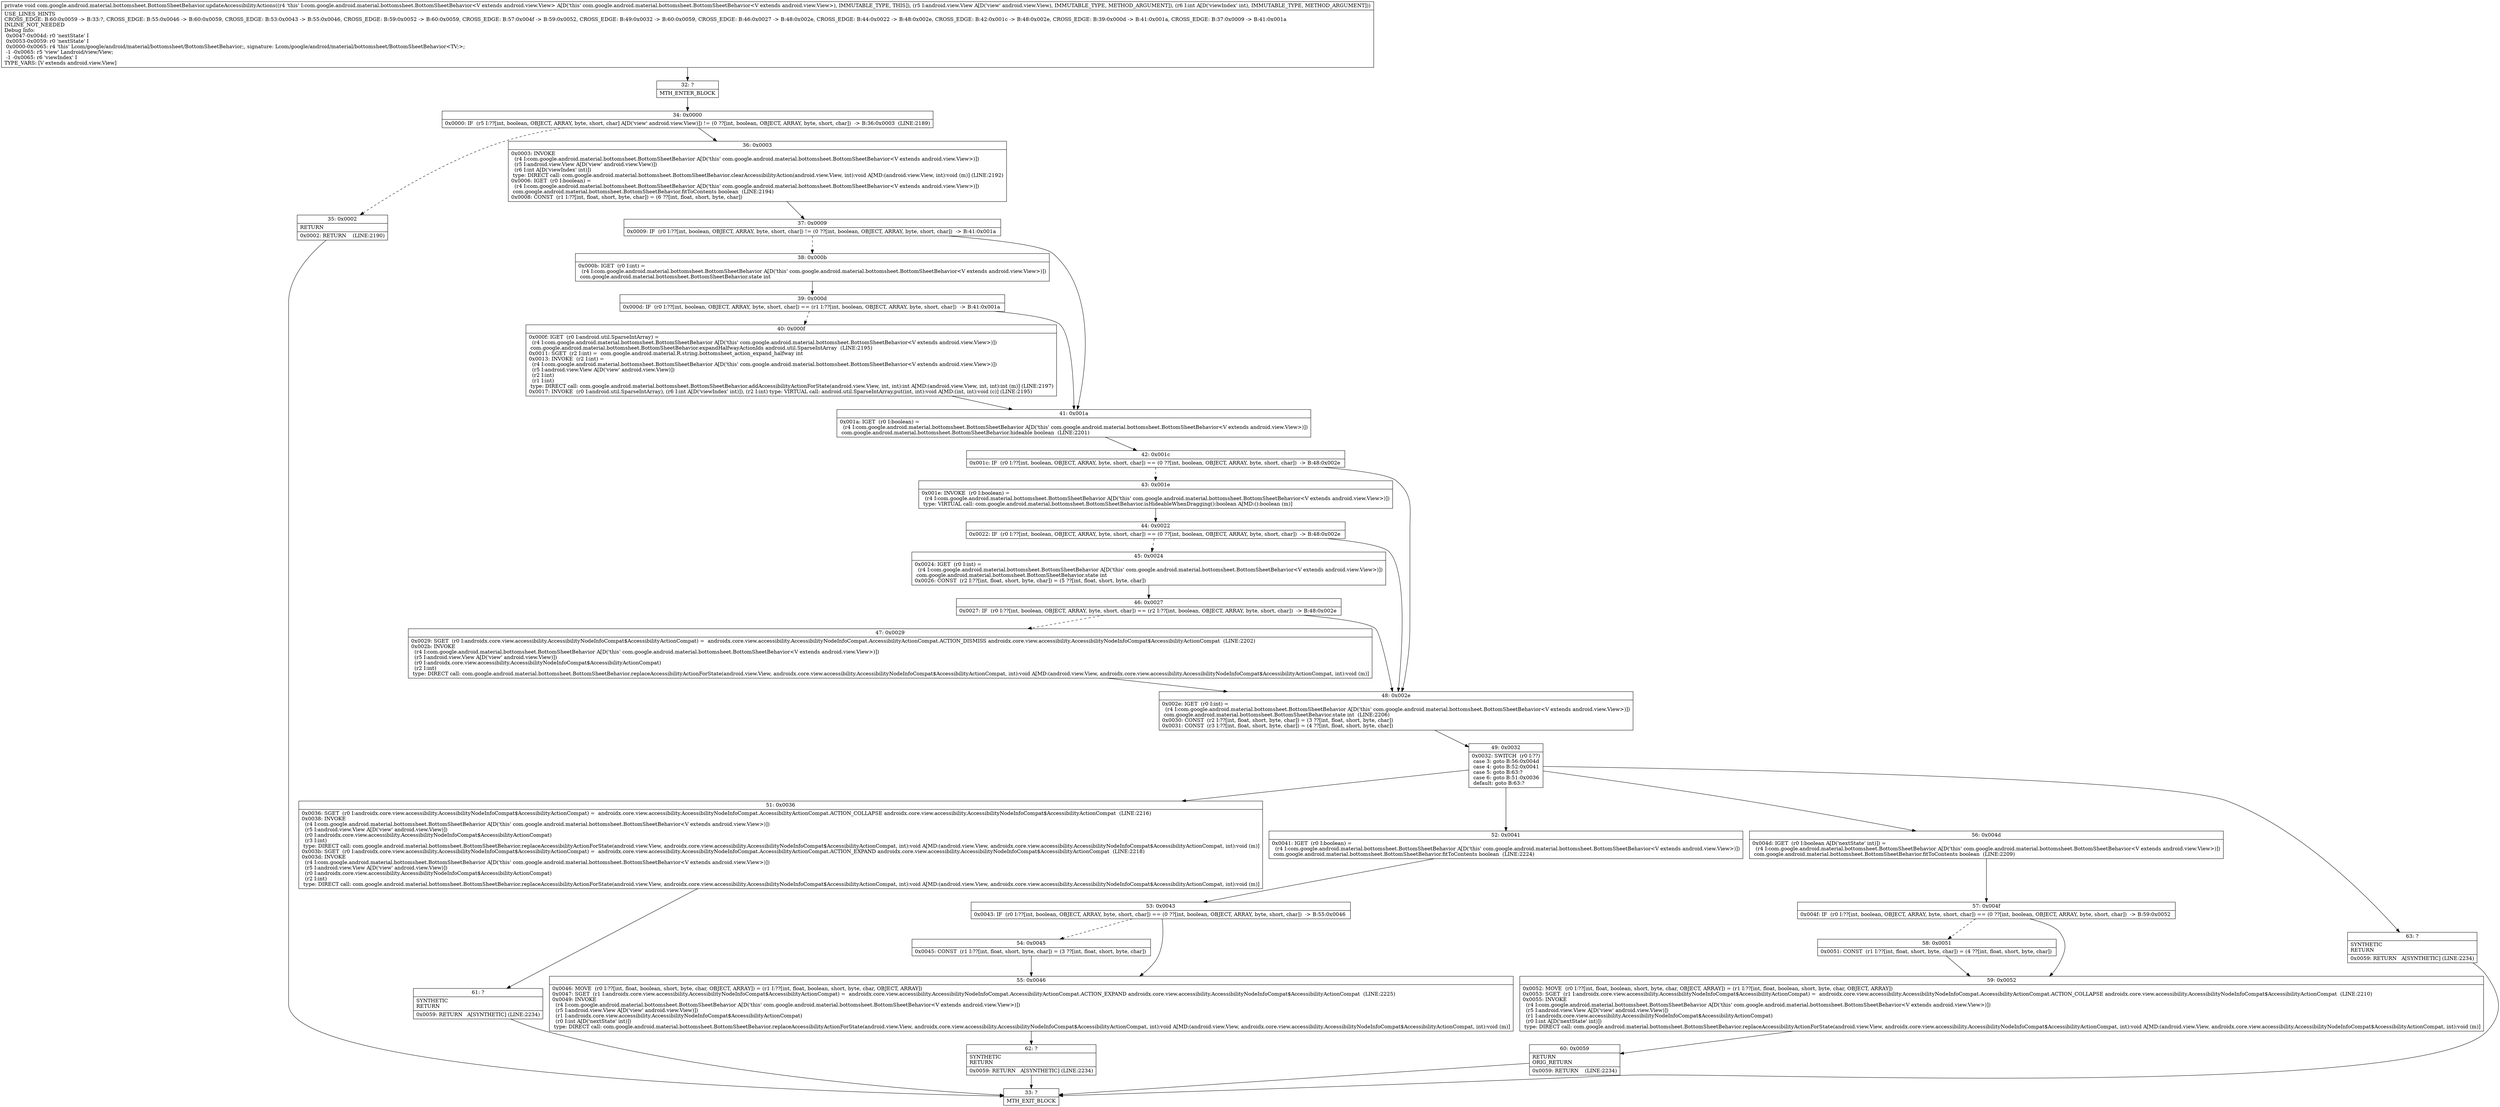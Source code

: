 digraph "CFG forcom.google.android.material.bottomsheet.BottomSheetBehavior.updateAccessibilityActions(Landroid\/view\/View;I)V" {
Node_32 [shape=record,label="{32\:\ ?|MTH_ENTER_BLOCK\l}"];
Node_34 [shape=record,label="{34\:\ 0x0000|0x0000: IF  (r5 I:??[int, boolean, OBJECT, ARRAY, byte, short, char] A[D('view' android.view.View)]) != (0 ??[int, boolean, OBJECT, ARRAY, byte, short, char])  \-\> B:36:0x0003  (LINE:2189)\l}"];
Node_35 [shape=record,label="{35\:\ 0x0002|RETURN\l|0x0002: RETURN    (LINE:2190)\l}"];
Node_33 [shape=record,label="{33\:\ ?|MTH_EXIT_BLOCK\l}"];
Node_36 [shape=record,label="{36\:\ 0x0003|0x0003: INVOKE  \l  (r4 I:com.google.android.material.bottomsheet.BottomSheetBehavior A[D('this' com.google.android.material.bottomsheet.BottomSheetBehavior\<V extends android.view.View\>)])\l  (r5 I:android.view.View A[D('view' android.view.View)])\l  (r6 I:int A[D('viewIndex' int)])\l type: DIRECT call: com.google.android.material.bottomsheet.BottomSheetBehavior.clearAccessibilityAction(android.view.View, int):void A[MD:(android.view.View, int):void (m)] (LINE:2192)\l0x0006: IGET  (r0 I:boolean) = \l  (r4 I:com.google.android.material.bottomsheet.BottomSheetBehavior A[D('this' com.google.android.material.bottomsheet.BottomSheetBehavior\<V extends android.view.View\>)])\l com.google.android.material.bottomsheet.BottomSheetBehavior.fitToContents boolean  (LINE:2194)\l0x0008: CONST  (r1 I:??[int, float, short, byte, char]) = (6 ??[int, float, short, byte, char]) \l}"];
Node_37 [shape=record,label="{37\:\ 0x0009|0x0009: IF  (r0 I:??[int, boolean, OBJECT, ARRAY, byte, short, char]) != (0 ??[int, boolean, OBJECT, ARRAY, byte, short, char])  \-\> B:41:0x001a \l}"];
Node_38 [shape=record,label="{38\:\ 0x000b|0x000b: IGET  (r0 I:int) = \l  (r4 I:com.google.android.material.bottomsheet.BottomSheetBehavior A[D('this' com.google.android.material.bottomsheet.BottomSheetBehavior\<V extends android.view.View\>)])\l com.google.android.material.bottomsheet.BottomSheetBehavior.state int \l}"];
Node_39 [shape=record,label="{39\:\ 0x000d|0x000d: IF  (r0 I:??[int, boolean, OBJECT, ARRAY, byte, short, char]) == (r1 I:??[int, boolean, OBJECT, ARRAY, byte, short, char])  \-\> B:41:0x001a \l}"];
Node_40 [shape=record,label="{40\:\ 0x000f|0x000f: IGET  (r0 I:android.util.SparseIntArray) = \l  (r4 I:com.google.android.material.bottomsheet.BottomSheetBehavior A[D('this' com.google.android.material.bottomsheet.BottomSheetBehavior\<V extends android.view.View\>)])\l com.google.android.material.bottomsheet.BottomSheetBehavior.expandHalfwayActionIds android.util.SparseIntArray  (LINE:2195)\l0x0011: SGET  (r2 I:int) =  com.google.android.material.R.string.bottomsheet_action_expand_halfway int \l0x0013: INVOKE  (r2 I:int) = \l  (r4 I:com.google.android.material.bottomsheet.BottomSheetBehavior A[D('this' com.google.android.material.bottomsheet.BottomSheetBehavior\<V extends android.view.View\>)])\l  (r5 I:android.view.View A[D('view' android.view.View)])\l  (r2 I:int)\l  (r1 I:int)\l type: DIRECT call: com.google.android.material.bottomsheet.BottomSheetBehavior.addAccessibilityActionForState(android.view.View, int, int):int A[MD:(android.view.View, int, int):int (m)] (LINE:2197)\l0x0017: INVOKE  (r0 I:android.util.SparseIntArray), (r6 I:int A[D('viewIndex' int)]), (r2 I:int) type: VIRTUAL call: android.util.SparseIntArray.put(int, int):void A[MD:(int, int):void (c)] (LINE:2195)\l}"];
Node_41 [shape=record,label="{41\:\ 0x001a|0x001a: IGET  (r0 I:boolean) = \l  (r4 I:com.google.android.material.bottomsheet.BottomSheetBehavior A[D('this' com.google.android.material.bottomsheet.BottomSheetBehavior\<V extends android.view.View\>)])\l com.google.android.material.bottomsheet.BottomSheetBehavior.hideable boolean  (LINE:2201)\l}"];
Node_42 [shape=record,label="{42\:\ 0x001c|0x001c: IF  (r0 I:??[int, boolean, OBJECT, ARRAY, byte, short, char]) == (0 ??[int, boolean, OBJECT, ARRAY, byte, short, char])  \-\> B:48:0x002e \l}"];
Node_43 [shape=record,label="{43\:\ 0x001e|0x001e: INVOKE  (r0 I:boolean) = \l  (r4 I:com.google.android.material.bottomsheet.BottomSheetBehavior A[D('this' com.google.android.material.bottomsheet.BottomSheetBehavior\<V extends android.view.View\>)])\l type: VIRTUAL call: com.google.android.material.bottomsheet.BottomSheetBehavior.isHideableWhenDragging():boolean A[MD:():boolean (m)]\l}"];
Node_44 [shape=record,label="{44\:\ 0x0022|0x0022: IF  (r0 I:??[int, boolean, OBJECT, ARRAY, byte, short, char]) == (0 ??[int, boolean, OBJECT, ARRAY, byte, short, char])  \-\> B:48:0x002e \l}"];
Node_45 [shape=record,label="{45\:\ 0x0024|0x0024: IGET  (r0 I:int) = \l  (r4 I:com.google.android.material.bottomsheet.BottomSheetBehavior A[D('this' com.google.android.material.bottomsheet.BottomSheetBehavior\<V extends android.view.View\>)])\l com.google.android.material.bottomsheet.BottomSheetBehavior.state int \l0x0026: CONST  (r2 I:??[int, float, short, byte, char]) = (5 ??[int, float, short, byte, char]) \l}"];
Node_46 [shape=record,label="{46\:\ 0x0027|0x0027: IF  (r0 I:??[int, boolean, OBJECT, ARRAY, byte, short, char]) == (r2 I:??[int, boolean, OBJECT, ARRAY, byte, short, char])  \-\> B:48:0x002e \l}"];
Node_47 [shape=record,label="{47\:\ 0x0029|0x0029: SGET  (r0 I:androidx.core.view.accessibility.AccessibilityNodeInfoCompat$AccessibilityActionCompat) =  androidx.core.view.accessibility.AccessibilityNodeInfoCompat.AccessibilityActionCompat.ACTION_DISMISS androidx.core.view.accessibility.AccessibilityNodeInfoCompat$AccessibilityActionCompat  (LINE:2202)\l0x002b: INVOKE  \l  (r4 I:com.google.android.material.bottomsheet.BottomSheetBehavior A[D('this' com.google.android.material.bottomsheet.BottomSheetBehavior\<V extends android.view.View\>)])\l  (r5 I:android.view.View A[D('view' android.view.View)])\l  (r0 I:androidx.core.view.accessibility.AccessibilityNodeInfoCompat$AccessibilityActionCompat)\l  (r2 I:int)\l type: DIRECT call: com.google.android.material.bottomsheet.BottomSheetBehavior.replaceAccessibilityActionForState(android.view.View, androidx.core.view.accessibility.AccessibilityNodeInfoCompat$AccessibilityActionCompat, int):void A[MD:(android.view.View, androidx.core.view.accessibility.AccessibilityNodeInfoCompat$AccessibilityActionCompat, int):void (m)]\l}"];
Node_48 [shape=record,label="{48\:\ 0x002e|0x002e: IGET  (r0 I:int) = \l  (r4 I:com.google.android.material.bottomsheet.BottomSheetBehavior A[D('this' com.google.android.material.bottomsheet.BottomSheetBehavior\<V extends android.view.View\>)])\l com.google.android.material.bottomsheet.BottomSheetBehavior.state int  (LINE:2206)\l0x0030: CONST  (r2 I:??[int, float, short, byte, char]) = (3 ??[int, float, short, byte, char]) \l0x0031: CONST  (r3 I:??[int, float, short, byte, char]) = (4 ??[int, float, short, byte, char]) \l}"];
Node_49 [shape=record,label="{49\:\ 0x0032|0x0032: SWITCH  (r0 I:??)\l case 3: goto B:56:0x004d\l case 4: goto B:52:0x0041\l case 5: goto B:63:?\l case 6: goto B:51:0x0036\l default: goto B:63:? \l}"];
Node_51 [shape=record,label="{51\:\ 0x0036|0x0036: SGET  (r0 I:androidx.core.view.accessibility.AccessibilityNodeInfoCompat$AccessibilityActionCompat) =  androidx.core.view.accessibility.AccessibilityNodeInfoCompat.AccessibilityActionCompat.ACTION_COLLAPSE androidx.core.view.accessibility.AccessibilityNodeInfoCompat$AccessibilityActionCompat  (LINE:2216)\l0x0038: INVOKE  \l  (r4 I:com.google.android.material.bottomsheet.BottomSheetBehavior A[D('this' com.google.android.material.bottomsheet.BottomSheetBehavior\<V extends android.view.View\>)])\l  (r5 I:android.view.View A[D('view' android.view.View)])\l  (r0 I:androidx.core.view.accessibility.AccessibilityNodeInfoCompat$AccessibilityActionCompat)\l  (r3 I:int)\l type: DIRECT call: com.google.android.material.bottomsheet.BottomSheetBehavior.replaceAccessibilityActionForState(android.view.View, androidx.core.view.accessibility.AccessibilityNodeInfoCompat$AccessibilityActionCompat, int):void A[MD:(android.view.View, androidx.core.view.accessibility.AccessibilityNodeInfoCompat$AccessibilityActionCompat, int):void (m)]\l0x003b: SGET  (r0 I:androidx.core.view.accessibility.AccessibilityNodeInfoCompat$AccessibilityActionCompat) =  androidx.core.view.accessibility.AccessibilityNodeInfoCompat.AccessibilityActionCompat.ACTION_EXPAND androidx.core.view.accessibility.AccessibilityNodeInfoCompat$AccessibilityActionCompat  (LINE:2218)\l0x003d: INVOKE  \l  (r4 I:com.google.android.material.bottomsheet.BottomSheetBehavior A[D('this' com.google.android.material.bottomsheet.BottomSheetBehavior\<V extends android.view.View\>)])\l  (r5 I:android.view.View A[D('view' android.view.View)])\l  (r0 I:androidx.core.view.accessibility.AccessibilityNodeInfoCompat$AccessibilityActionCompat)\l  (r2 I:int)\l type: DIRECT call: com.google.android.material.bottomsheet.BottomSheetBehavior.replaceAccessibilityActionForState(android.view.View, androidx.core.view.accessibility.AccessibilityNodeInfoCompat$AccessibilityActionCompat, int):void A[MD:(android.view.View, androidx.core.view.accessibility.AccessibilityNodeInfoCompat$AccessibilityActionCompat, int):void (m)]\l}"];
Node_61 [shape=record,label="{61\:\ ?|SYNTHETIC\lRETURN\l|0x0059: RETURN   A[SYNTHETIC] (LINE:2234)\l}"];
Node_52 [shape=record,label="{52\:\ 0x0041|0x0041: IGET  (r0 I:boolean) = \l  (r4 I:com.google.android.material.bottomsheet.BottomSheetBehavior A[D('this' com.google.android.material.bottomsheet.BottomSheetBehavior\<V extends android.view.View\>)])\l com.google.android.material.bottomsheet.BottomSheetBehavior.fitToContents boolean  (LINE:2224)\l}"];
Node_53 [shape=record,label="{53\:\ 0x0043|0x0043: IF  (r0 I:??[int, boolean, OBJECT, ARRAY, byte, short, char]) == (0 ??[int, boolean, OBJECT, ARRAY, byte, short, char])  \-\> B:55:0x0046 \l}"];
Node_54 [shape=record,label="{54\:\ 0x0045|0x0045: CONST  (r1 I:??[int, float, short, byte, char]) = (3 ??[int, float, short, byte, char]) \l}"];
Node_55 [shape=record,label="{55\:\ 0x0046|0x0046: MOVE  (r0 I:??[int, float, boolean, short, byte, char, OBJECT, ARRAY]) = (r1 I:??[int, float, boolean, short, byte, char, OBJECT, ARRAY]) \l0x0047: SGET  (r1 I:androidx.core.view.accessibility.AccessibilityNodeInfoCompat$AccessibilityActionCompat) =  androidx.core.view.accessibility.AccessibilityNodeInfoCompat.AccessibilityActionCompat.ACTION_EXPAND androidx.core.view.accessibility.AccessibilityNodeInfoCompat$AccessibilityActionCompat  (LINE:2225)\l0x0049: INVOKE  \l  (r4 I:com.google.android.material.bottomsheet.BottomSheetBehavior A[D('this' com.google.android.material.bottomsheet.BottomSheetBehavior\<V extends android.view.View\>)])\l  (r5 I:android.view.View A[D('view' android.view.View)])\l  (r1 I:androidx.core.view.accessibility.AccessibilityNodeInfoCompat$AccessibilityActionCompat)\l  (r0 I:int A[D('nextState' int)])\l type: DIRECT call: com.google.android.material.bottomsheet.BottomSheetBehavior.replaceAccessibilityActionForState(android.view.View, androidx.core.view.accessibility.AccessibilityNodeInfoCompat$AccessibilityActionCompat, int):void A[MD:(android.view.View, androidx.core.view.accessibility.AccessibilityNodeInfoCompat$AccessibilityActionCompat, int):void (m)]\l}"];
Node_62 [shape=record,label="{62\:\ ?|SYNTHETIC\lRETURN\l|0x0059: RETURN   A[SYNTHETIC] (LINE:2234)\l}"];
Node_56 [shape=record,label="{56\:\ 0x004d|0x004d: IGET  (r0 I:boolean A[D('nextState' int)]) = \l  (r4 I:com.google.android.material.bottomsheet.BottomSheetBehavior A[D('this' com.google.android.material.bottomsheet.BottomSheetBehavior\<V extends android.view.View\>)])\l com.google.android.material.bottomsheet.BottomSheetBehavior.fitToContents boolean  (LINE:2209)\l}"];
Node_57 [shape=record,label="{57\:\ 0x004f|0x004f: IF  (r0 I:??[int, boolean, OBJECT, ARRAY, byte, short, char]) == (0 ??[int, boolean, OBJECT, ARRAY, byte, short, char])  \-\> B:59:0x0052 \l}"];
Node_58 [shape=record,label="{58\:\ 0x0051|0x0051: CONST  (r1 I:??[int, float, short, byte, char]) = (4 ??[int, float, short, byte, char]) \l}"];
Node_59 [shape=record,label="{59\:\ 0x0052|0x0052: MOVE  (r0 I:??[int, float, boolean, short, byte, char, OBJECT, ARRAY]) = (r1 I:??[int, float, boolean, short, byte, char, OBJECT, ARRAY]) \l0x0053: SGET  (r1 I:androidx.core.view.accessibility.AccessibilityNodeInfoCompat$AccessibilityActionCompat) =  androidx.core.view.accessibility.AccessibilityNodeInfoCompat.AccessibilityActionCompat.ACTION_COLLAPSE androidx.core.view.accessibility.AccessibilityNodeInfoCompat$AccessibilityActionCompat  (LINE:2210)\l0x0055: INVOKE  \l  (r4 I:com.google.android.material.bottomsheet.BottomSheetBehavior A[D('this' com.google.android.material.bottomsheet.BottomSheetBehavior\<V extends android.view.View\>)])\l  (r5 I:android.view.View A[D('view' android.view.View)])\l  (r1 I:androidx.core.view.accessibility.AccessibilityNodeInfoCompat$AccessibilityActionCompat)\l  (r0 I:int A[D('nextState' int)])\l type: DIRECT call: com.google.android.material.bottomsheet.BottomSheetBehavior.replaceAccessibilityActionForState(android.view.View, androidx.core.view.accessibility.AccessibilityNodeInfoCompat$AccessibilityActionCompat, int):void A[MD:(android.view.View, androidx.core.view.accessibility.AccessibilityNodeInfoCompat$AccessibilityActionCompat, int):void (m)]\l}"];
Node_60 [shape=record,label="{60\:\ 0x0059|RETURN\lORIG_RETURN\l|0x0059: RETURN    (LINE:2234)\l}"];
Node_63 [shape=record,label="{63\:\ ?|SYNTHETIC\lRETURN\l|0x0059: RETURN   A[SYNTHETIC] (LINE:2234)\l}"];
MethodNode[shape=record,label="{private void com.google.android.material.bottomsheet.BottomSheetBehavior.updateAccessibilityActions((r4 'this' I:com.google.android.material.bottomsheet.BottomSheetBehavior\<V extends android.view.View\> A[D('this' com.google.android.material.bottomsheet.BottomSheetBehavior\<V extends android.view.View\>), IMMUTABLE_TYPE, THIS]), (r5 I:android.view.View A[D('view' android.view.View), IMMUTABLE_TYPE, METHOD_ARGUMENT]), (r6 I:int A[D('viewIndex' int), IMMUTABLE_TYPE, METHOD_ARGUMENT]))  | USE_LINES_HINTS\lCROSS_EDGE: B:60:0x0059 \-\> B:33:?, CROSS_EDGE: B:55:0x0046 \-\> B:60:0x0059, CROSS_EDGE: B:53:0x0043 \-\> B:55:0x0046, CROSS_EDGE: B:59:0x0052 \-\> B:60:0x0059, CROSS_EDGE: B:57:0x004f \-\> B:59:0x0052, CROSS_EDGE: B:49:0x0032 \-\> B:60:0x0059, CROSS_EDGE: B:46:0x0027 \-\> B:48:0x002e, CROSS_EDGE: B:44:0x0022 \-\> B:48:0x002e, CROSS_EDGE: B:42:0x001c \-\> B:48:0x002e, CROSS_EDGE: B:39:0x000d \-\> B:41:0x001a, CROSS_EDGE: B:37:0x0009 \-\> B:41:0x001a\lINLINE_NOT_NEEDED\lDebug Info:\l  0x0047\-0x004d: r0 'nextState' I\l  0x0053\-0x0059: r0 'nextState' I\l  0x0000\-0x0065: r4 'this' Lcom\/google\/android\/material\/bottomsheet\/BottomSheetBehavior;, signature: Lcom\/google\/android\/material\/bottomsheet\/BottomSheetBehavior\<TV;\>;\l  \-1 \-0x0065: r5 'view' Landroid\/view\/View;\l  \-1 \-0x0065: r6 'viewIndex' I\lTYPE_VARS: [V extends android.view.View]\l}"];
MethodNode -> Node_32;Node_32 -> Node_34;
Node_34 -> Node_35[style=dashed];
Node_34 -> Node_36;
Node_35 -> Node_33;
Node_36 -> Node_37;
Node_37 -> Node_38[style=dashed];
Node_37 -> Node_41;
Node_38 -> Node_39;
Node_39 -> Node_40[style=dashed];
Node_39 -> Node_41;
Node_40 -> Node_41;
Node_41 -> Node_42;
Node_42 -> Node_43[style=dashed];
Node_42 -> Node_48;
Node_43 -> Node_44;
Node_44 -> Node_45[style=dashed];
Node_44 -> Node_48;
Node_45 -> Node_46;
Node_46 -> Node_47[style=dashed];
Node_46 -> Node_48;
Node_47 -> Node_48;
Node_48 -> Node_49;
Node_49 -> Node_51;
Node_49 -> Node_52;
Node_49 -> Node_56;
Node_49 -> Node_63;
Node_51 -> Node_61;
Node_61 -> Node_33;
Node_52 -> Node_53;
Node_53 -> Node_54[style=dashed];
Node_53 -> Node_55;
Node_54 -> Node_55;
Node_55 -> Node_62;
Node_62 -> Node_33;
Node_56 -> Node_57;
Node_57 -> Node_58[style=dashed];
Node_57 -> Node_59;
Node_58 -> Node_59;
Node_59 -> Node_60;
Node_60 -> Node_33;
Node_63 -> Node_33;
}

